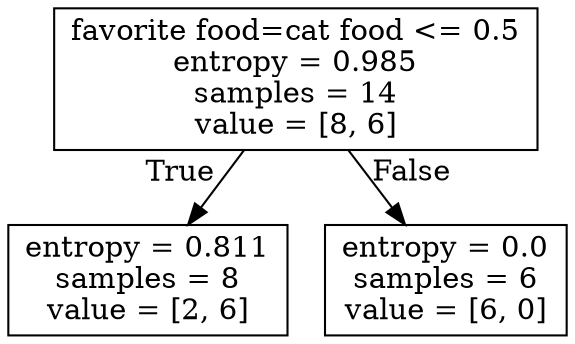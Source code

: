 digraph Tree {
node [shape=box] ;
0 [label="favorite food=cat food <= 0.5\nentropy = 0.985\nsamples = 14\nvalue = [8, 6]"] ;
1 [label="entropy = 0.811\nsamples = 8\nvalue = [2, 6]"] ;
0 -> 1 [labeldistance=2.5, labelangle=45, headlabel="True"] ;
2 [label="entropy = 0.0\nsamples = 6\nvalue = [6, 0]"] ;
0 -> 2 [labeldistance=2.5, labelangle=-45, headlabel="False"] ;
}
